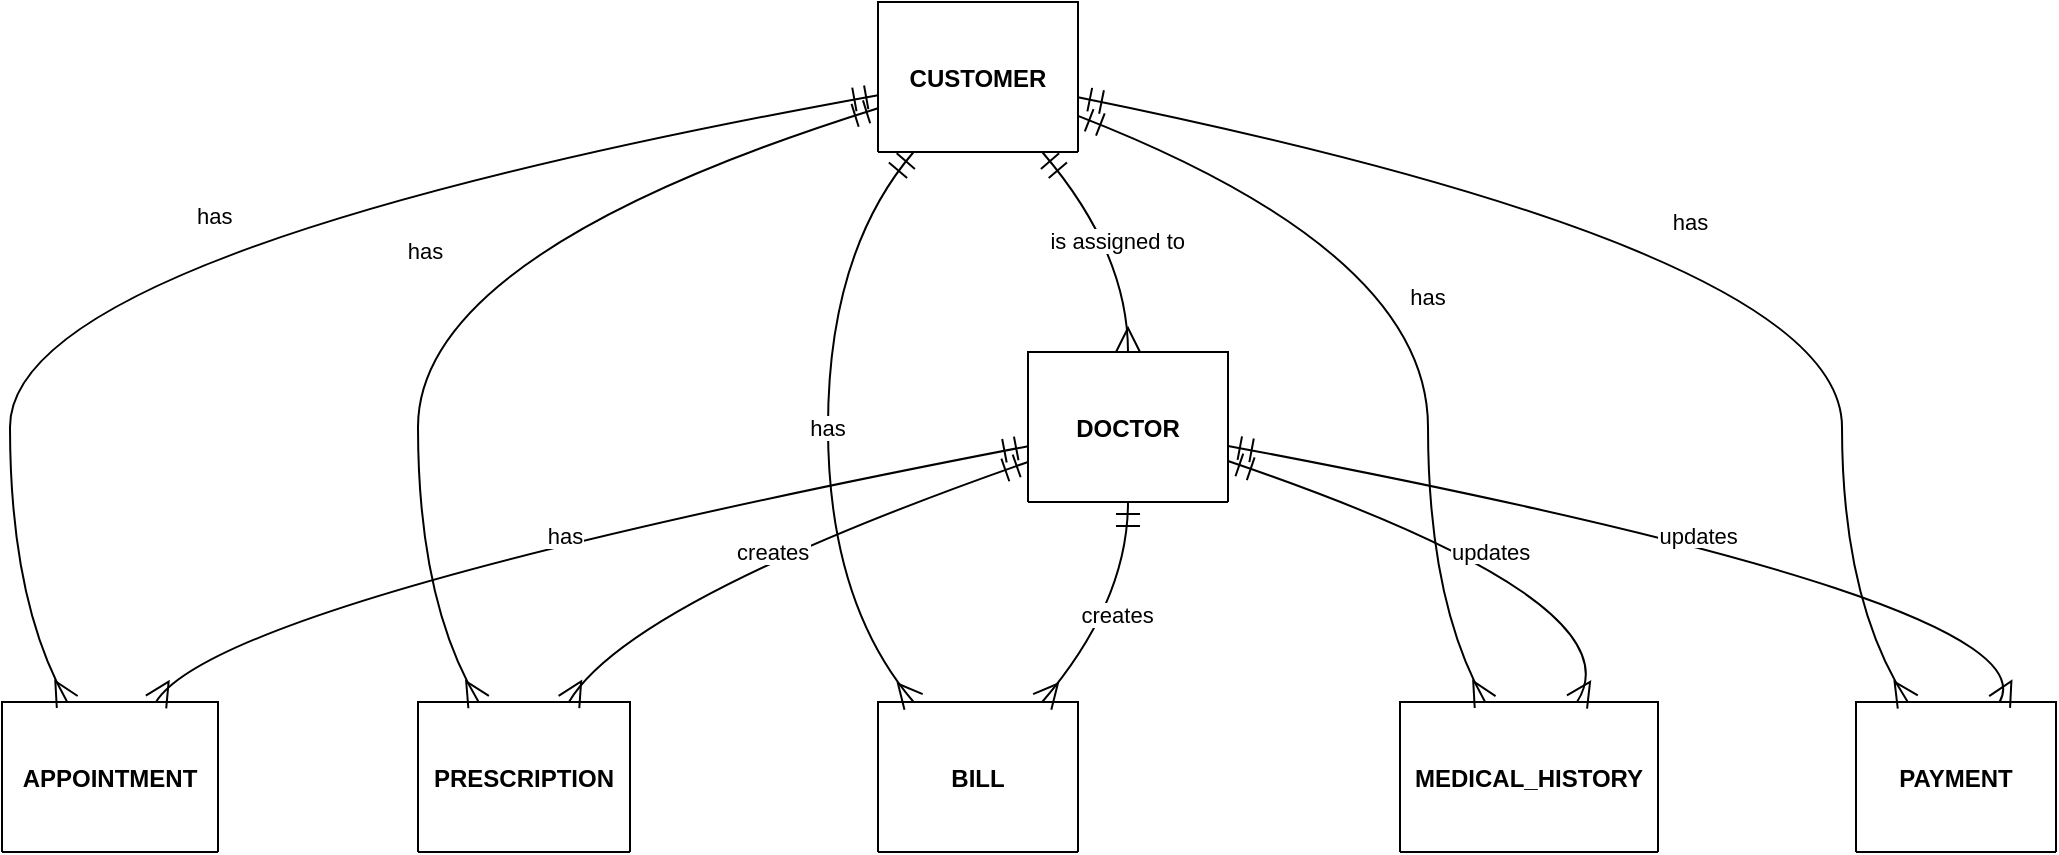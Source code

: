 <mxfile version="22.0.8" type="github">
  <diagram name="페이지-1" id="AxG0Omp5i6wmGAn_Azls">
    <mxGraphModel>
      <root>
        <mxCell id="0" />
        <mxCell id="1" parent="0" />
        <mxCell id="2" value="CUSTOMER" style="shape=table;startSize=75;container=1;collapsible=0;childLayout=tableLayout;fixedRows=1;rowLines=1;fontStyle=1;align=center;resizeLast=1;" vertex="1" parent="1">
          <mxGeometry x="458" y="20" width="100" height="75" as="geometry" />
        </mxCell>
        <mxCell id="3" value="APPOINTMENT" style="shape=table;startSize=75;container=1;collapsible=0;childLayout=tableLayout;fixedRows=1;rowLines=1;fontStyle=1;align=center;resizeLast=1;" vertex="1" parent="1">
          <mxGeometry x="20" y="370" width="108" height="75" as="geometry" />
        </mxCell>
        <mxCell id="4" value="PRESCRIPTION" style="shape=table;startSize=75;container=1;collapsible=0;childLayout=tableLayout;fixedRows=1;rowLines=1;fontStyle=1;align=center;resizeLast=1;" vertex="1" parent="1">
          <mxGeometry x="228" y="370" width="106" height="75" as="geometry" />
        </mxCell>
        <mxCell id="5" value="BILL" style="shape=table;startSize=75;container=1;collapsible=0;childLayout=tableLayout;fixedRows=1;rowLines=1;fontStyle=1;align=center;resizeLast=1;" vertex="1" parent="1">
          <mxGeometry x="458" y="370" width="100" height="75" as="geometry" />
        </mxCell>
        <mxCell id="6" value="MEDICAL_HISTORY" style="shape=table;startSize=75;container=1;collapsible=0;childLayout=tableLayout;fixedRows=1;rowLines=1;fontStyle=1;align=center;resizeLast=1;" vertex="1" parent="1">
          <mxGeometry x="719" y="370" width="129" height="75" as="geometry" />
        </mxCell>
        <mxCell id="7" value="PAYMENT" style="shape=table;startSize=75;container=1;collapsible=0;childLayout=tableLayout;fixedRows=1;rowLines=1;fontStyle=1;align=center;resizeLast=1;" vertex="1" parent="1">
          <mxGeometry x="947" y="370" width="100" height="75" as="geometry" />
        </mxCell>
        <mxCell id="8" value="DOCTOR" style="shape=table;startSize=75;container=1;collapsible=0;childLayout=tableLayout;fixedRows=1;rowLines=1;fontStyle=1;align=center;resizeLast=1;" vertex="1" parent="1">
          <mxGeometry x="533" y="195" width="100" height="75" as="geometry" />
        </mxCell>
        <mxCell id="9" value="has" style="curved=1;startArrow=ERmandOne;startSize=10;;endArrow=ERmany;endSize=10;;exitX=-0.0;exitY=0.621;entryX=0.302;entryY=0;" edge="1" parent="1" source="2" target="3">
          <mxGeometry relative="1" as="geometry">
            <Array as="points">
              <mxPoint x="24" y="145" />
              <mxPoint x="24" y="320" />
            </Array>
          </mxGeometry>
        </mxCell>
        <mxCell id="10" value="has" style="curved=1;startArrow=ERmandOne;startSize=10;;endArrow=ERmany;endSize=10;;exitX=-0.0;exitY=0.708;entryX=0.286;entryY=0;" edge="1" parent="1" source="2" target="4">
          <mxGeometry relative="1" as="geometry">
            <Array as="points">
              <mxPoint x="228" y="145" />
              <mxPoint x="228" y="320" />
            </Array>
          </mxGeometry>
        </mxCell>
        <mxCell id="11" value="has" style="curved=1;startArrow=ERmandOne;startSize=10;;endArrow=ERmany;endSize=10;;exitX=0.178;exitY=1;entryX=0.178;entryY=0;" edge="1" parent="1" source="2" target="5">
          <mxGeometry relative="1" as="geometry">
            <Array as="points">
              <mxPoint x="433" y="145" />
              <mxPoint x="433" y="320" />
            </Array>
          </mxGeometry>
        </mxCell>
        <mxCell id="12" value="has" style="curved=1;startArrow=ERmandOne;startSize=10;;endArrow=ERmany;endSize=10;;exitX=1.0;exitY=0.759;entryX=0.33;entryY=0;" edge="1" parent="1" source="2" target="6">
          <mxGeometry relative="1" as="geometry">
            <Array as="points">
              <mxPoint x="733" y="145" />
              <mxPoint x="733" y="320" />
            </Array>
          </mxGeometry>
        </mxCell>
        <mxCell id="13" value="has" style="curved=1;startArrow=ERmandOne;startSize=10;;endArrow=ERmany;endSize=10;;exitX=1.0;exitY=0.635;entryX=0.259;entryY=0;" edge="1" parent="1" source="2" target="7">
          <mxGeometry relative="1" as="geometry">
            <Array as="points">
              <mxPoint x="940" y="145" />
              <mxPoint x="940" y="320" />
            </Array>
          </mxGeometry>
        </mxCell>
        <mxCell id="14" value="is assigned to" style="curved=1;startArrow=ERmandOne;startSize=10;;endArrow=ERmany;endSize=10;;exitX=0.821;exitY=1;entryX=0.5;entryY=0;" edge="1" parent="1" source="2" target="8">
          <mxGeometry relative="1" as="geometry">
            <Array as="points">
              <mxPoint x="583" y="145" />
            </Array>
          </mxGeometry>
        </mxCell>
        <mxCell id="15" value="has" style="curved=1;startArrow=ERmandOne;startSize=10;;endArrow=ERmany;endSize=10;;exitX=-0.0;exitY=0.628;entryX=0.713;entryY=0;" edge="1" parent="1" source="8" target="3">
          <mxGeometry relative="1" as="geometry">
            <Array as="points">
              <mxPoint x="128" y="320" />
            </Array>
          </mxGeometry>
        </mxCell>
        <mxCell id="16" value="creates" style="curved=1;startArrow=ERmandOne;startSize=10;;endArrow=ERmany;endSize=10;;exitX=-0.0;exitY=0.733;entryX=0.712;entryY=0;" edge="1" parent="1" source="8" target="4">
          <mxGeometry relative="1" as="geometry">
            <Array as="points">
              <mxPoint x="333" y="320" />
            </Array>
          </mxGeometry>
        </mxCell>
        <mxCell id="17" value="creates" style="curved=1;startArrow=ERmandOne;startSize=10;;endArrow=ERmany;endSize=10;;exitX=0.5;exitY=1;entryX=0.821;entryY=0;" edge="1" parent="1" source="8" target="5">
          <mxGeometry relative="1" as="geometry">
            <Array as="points">
              <mxPoint x="583" y="320" />
            </Array>
          </mxGeometry>
        </mxCell>
        <mxCell id="18" value="updates" style="curved=1;startArrow=ERmandOne;startSize=10;;endArrow=ERmany;endSize=10;;exitX=1.0;exitY=0.727;entryX=0.686;entryY=0;" edge="1" parent="1" source="8" target="6">
          <mxGeometry relative="1" as="geometry">
            <Array as="points">
              <mxPoint x="840" y="320" />
            </Array>
          </mxGeometry>
        </mxCell>
        <mxCell id="19" value="updates" style="curved=1;startArrow=ERmandOne;startSize=10;;endArrow=ERmany;endSize=10;;exitX=1.0;exitY=0.626;entryX=0.718;entryY=0;" edge="1" parent="1" source="8" target="7">
          <mxGeometry relative="1" as="geometry">
            <Array as="points">
              <mxPoint x="1047" y="320" />
            </Array>
          </mxGeometry>
        </mxCell>
      </root>
    </mxGraphModel>
  </diagram>
</mxfile>
